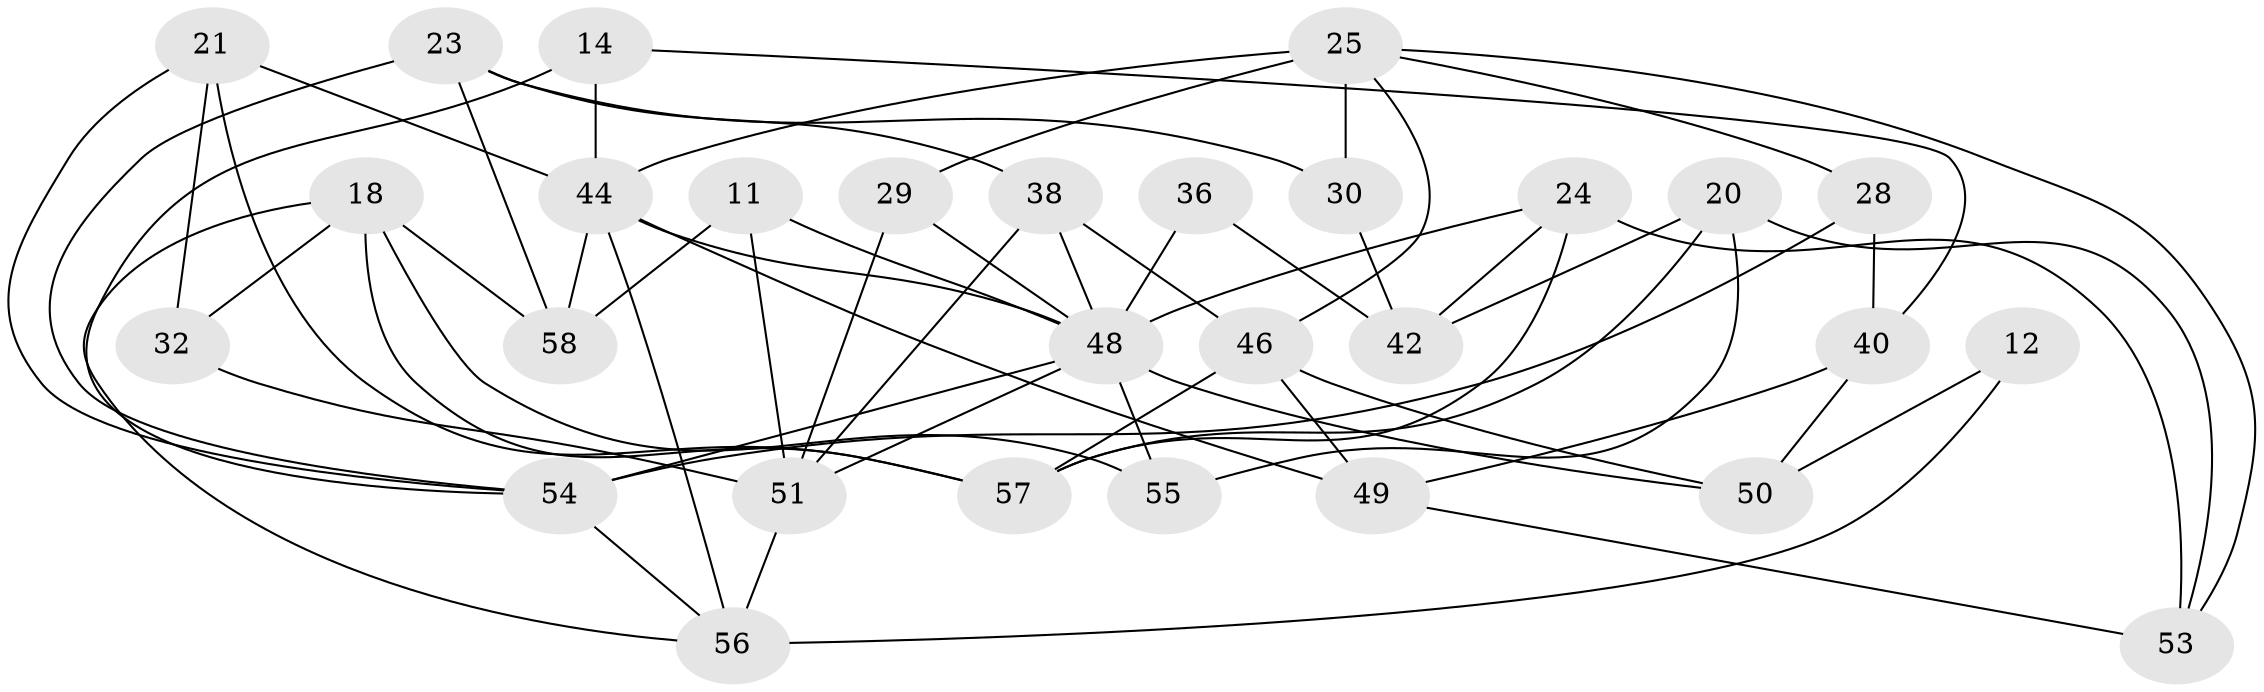 // original degree distribution, {4: 1.0}
// Generated by graph-tools (version 1.1) at 2025/58/03/09/25 04:58:08]
// undirected, 29 vertices, 62 edges
graph export_dot {
graph [start="1"]
  node [color=gray90,style=filled];
  11;
  12;
  14 [super="+7"];
  18 [super="+16"];
  20;
  21;
  23;
  24;
  25 [super="+19+22"];
  28;
  29 [super="+27"];
  30;
  32;
  36 [super="+31"];
  38;
  40 [super="+15"];
  42;
  44 [super="+35"];
  46 [super="+6"];
  48 [super="+41+39+26"];
  49;
  50 [super="+47"];
  51 [super="+37+45"];
  53;
  54 [super="+52"];
  55;
  56 [super="+2+43"];
  57 [super="+9"];
  58;
  11 -- 58;
  11 -- 51 [weight=2];
  11 -- 48;
  12 -- 56 [weight=3];
  12 -- 50;
  14 -- 40;
  14 -- 44 [weight=3];
  14 -- 54 [weight=2];
  18 -- 58;
  18 -- 57;
  18 -- 55 [weight=2];
  18 -- 32;
  18 -- 56;
  20 -- 53;
  20 -- 57;
  20 -- 55;
  20 -- 42;
  21 -- 44;
  21 -- 32;
  21 -- 57;
  21 -- 54;
  23 -- 30;
  23 -- 38;
  23 -- 58;
  23 -- 54;
  24 -- 42;
  24 -- 53;
  24 -- 57;
  24 -- 48;
  25 -- 30 [weight=2];
  25 -- 28;
  25 -- 29 [weight=2];
  25 -- 44;
  25 -- 53;
  25 -- 46;
  28 -- 54;
  28 -- 40 [weight=2];
  29 -- 51 [weight=2];
  29 -- 48 [weight=2];
  30 -- 42;
  32 -- 51 [weight=2];
  36 -- 48 [weight=5];
  36 -- 42;
  38 -- 51;
  38 -- 46;
  38 -- 48;
  40 -- 50 [weight=2];
  40 -- 49;
  44 -- 48 [weight=2];
  44 -- 49;
  44 -- 56;
  44 -- 58;
  46 -- 57 [weight=2];
  46 -- 49;
  46 -- 50;
  48 -- 54 [weight=2];
  48 -- 51;
  48 -- 50 [weight=2];
  48 -- 55;
  49 -- 53;
  51 -- 56 [weight=2];
  54 -- 56 [weight=3];
}
